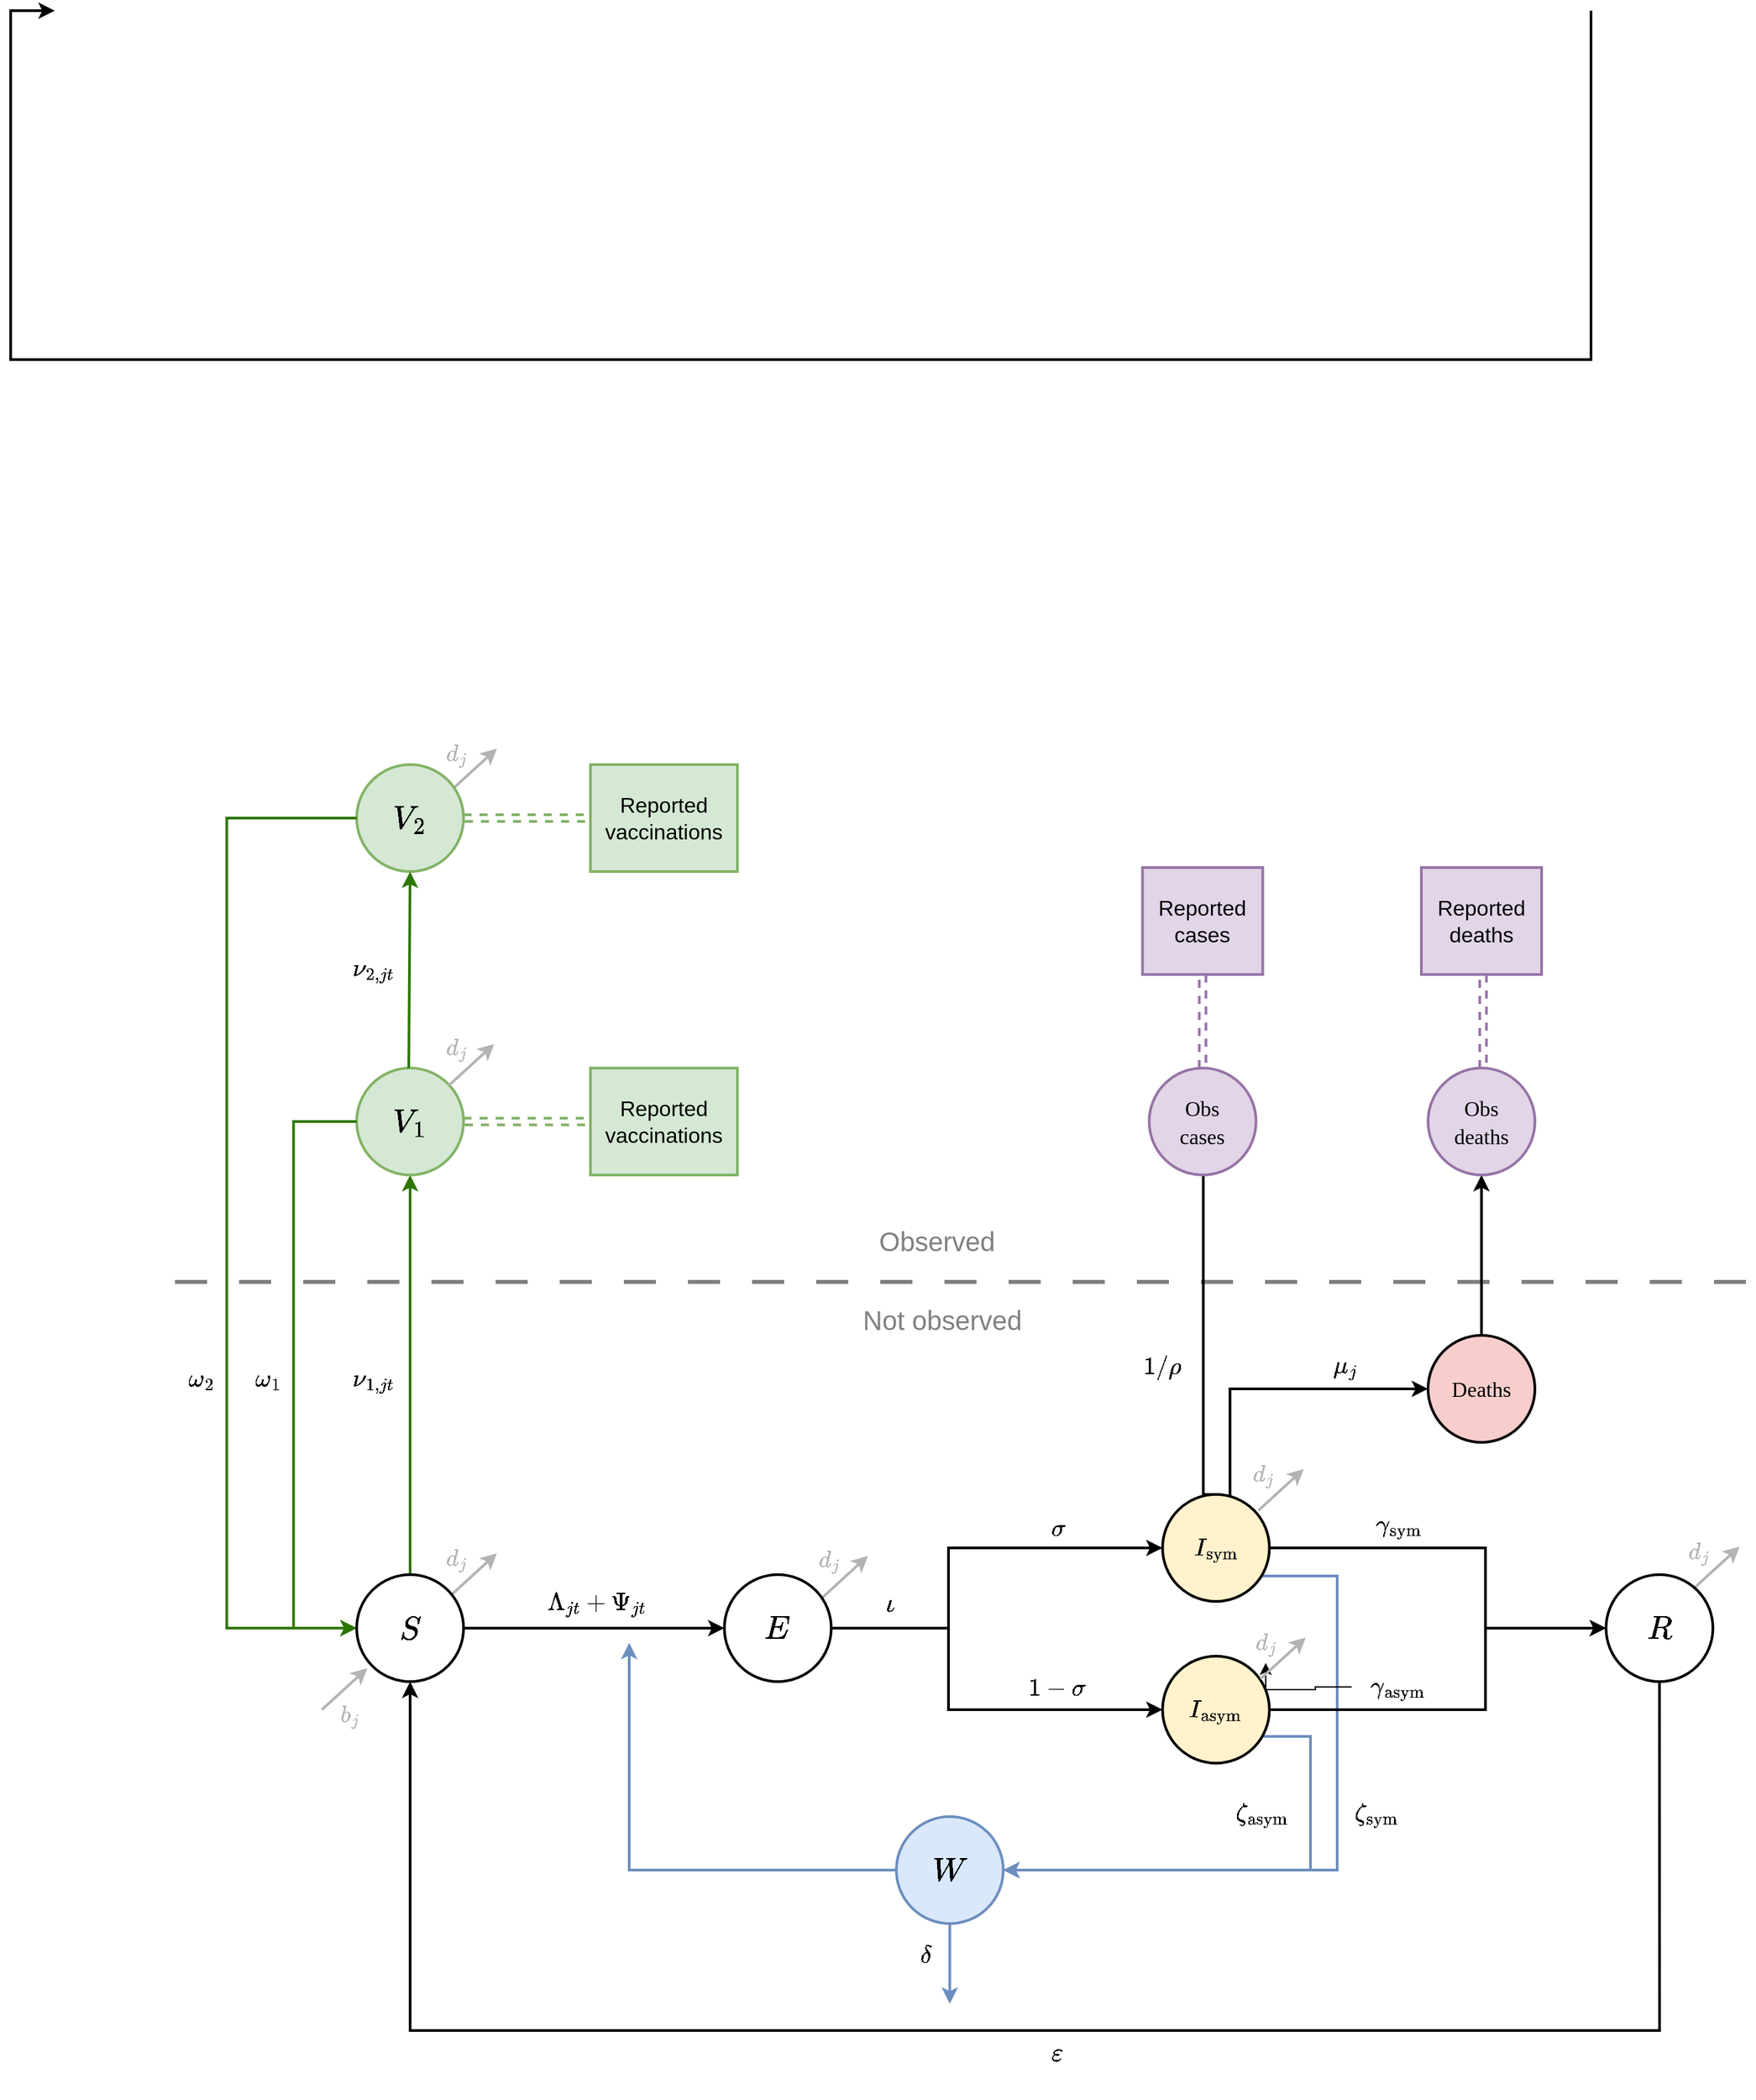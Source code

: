 <mxfile version="24.7.5">
  <diagram name="Page-1" id="SHD7UDlB_XUJz2UPsoch">
    <mxGraphModel dx="635" dy="-8729" grid="1" gridSize="10" guides="1" tooltips="1" connect="1" arrows="1" fold="1" page="1" pageScale="1" pageWidth="850" pageHeight="1100" background="#FFFFFF" math="1" shadow="0">
      <root>
        <mxCell id="0" />
        <mxCell id="1" parent="0" />
        <mxCell id="KVR7Yg019UcxZeirtHPp-11" style="edgeStyle=orthogonalEdgeStyle;rounded=0;orthogonalLoop=1;jettySize=auto;html=1;exitX=0.5;exitY=1;exitDx=0;exitDy=0;entryX=0.5;entryY=1;entryDx=0;entryDy=0;strokeColor=#000000;strokeWidth=2;" parent="1" target="KVR7Yg019UcxZeirtHPp-2" edge="1">
          <mxGeometry relative="1" as="geometry">
            <Array as="points">
              <mxPoint x="2400" y="9990" />
              <mxPoint x="1217" y="9990" />
            </Array>
            <mxPoint x="2400" y="9729" as="sourcePoint" />
            <mxPoint x="1250" y="9729" as="targetPoint" />
          </mxGeometry>
        </mxCell>
        <mxCell id="oLPMuAoCh5_cgTSaJTIH-136" value="" style="endArrow=none;dashed=1;html=1;rounded=0;strokeColor=#808080;dashPattern=8 8;fontColor=#808080;strokeWidth=3;" edge="1" parent="1">
          <mxGeometry width="50" height="50" relative="1" as="geometry">
            <mxPoint x="1340" y="10680" as="sourcePoint" />
            <mxPoint x="2520" y="10680" as="targetPoint" />
          </mxGeometry>
        </mxCell>
        <mxCell id="oLPMuAoCh5_cgTSaJTIH-137" style="edgeStyle=orthogonalEdgeStyle;rounded=0;orthogonalLoop=1;jettySize=auto;html=1;strokeColor=#000000;strokeWidth=2;entryX=0;entryY=0.5;entryDx=0;entryDy=0;exitX=1;exitY=0;exitDx=0;exitDy=0;" edge="1" parent="1" source="oLPMuAoCh5_cgTSaJTIH-207" target="oLPMuAoCh5_cgTSaJTIH-170">
          <mxGeometry relative="1" as="geometry">
            <mxPoint x="2161" y="10810" as="sourcePoint" />
            <mxPoint x="2201" y="10810" as="targetPoint" />
            <Array as="points">
              <mxPoint x="2129.75" y="10851" />
              <mxPoint x="2129.75" y="10760" />
            </Array>
          </mxGeometry>
        </mxCell>
        <mxCell id="oLPMuAoCh5_cgTSaJTIH-138" value="" style="endArrow=classic;html=1;rounded=0;fillColor=#f5f5f5;strokeColor=#B3B3B3;strokeWidth=2;" edge="1" parent="1">
          <mxGeometry width="50" height="50" relative="1" as="geometry">
            <mxPoint x="1547" y="10312" as="sourcePoint" />
            <mxPoint x="1581" y="10281" as="targetPoint" />
          </mxGeometry>
        </mxCell>
        <mxCell id="oLPMuAoCh5_cgTSaJTIH-139" style="edgeStyle=orthogonalEdgeStyle;rounded=0;orthogonalLoop=1;jettySize=auto;html=1;entryX=0.5;entryY=1;entryDx=0;entryDy=0;fillColor=#60a917;strokeColor=#2D7600;strokeWidth=2;" edge="1" parent="1" source="oLPMuAoCh5_cgTSaJTIH-202" target="oLPMuAoCh5_cgTSaJTIH-142">
          <mxGeometry relative="1" as="geometry" />
        </mxCell>
        <mxCell id="oLPMuAoCh5_cgTSaJTIH-140" style="edgeStyle=orthogonalEdgeStyle;rounded=0;orthogonalLoop=1;jettySize=auto;html=1;exitX=1;exitY=0.5;exitDx=0;exitDy=0;strokeColor=#000000;strokeWidth=2;entryX=0;entryY=0.5;entryDx=0;entryDy=0;" edge="1" parent="1" source="oLPMuAoCh5_cgTSaJTIH-202" target="oLPMuAoCh5_cgTSaJTIH-206">
          <mxGeometry relative="1" as="geometry">
            <mxPoint x="1960.75" y="10940" as="sourcePoint" />
            <mxPoint x="1728.25" y="10939" as="targetPoint" />
          </mxGeometry>
        </mxCell>
        <mxCell id="oLPMuAoCh5_cgTSaJTIH-141" style="edgeStyle=orthogonalEdgeStyle;rounded=0;orthogonalLoop=1;jettySize=auto;html=1;exitX=1;exitY=0.5;exitDx=0;exitDy=0;entryX=0;entryY=0.5;entryDx=0;entryDy=0;shape=link;fillColor=#d5e8d4;strokeColor=#82b366;dashed=1;strokeWidth=2;width=4;" edge="1" parent="1" source="oLPMuAoCh5_cgTSaJTIH-142">
          <mxGeometry relative="1" as="geometry">
            <mxPoint x="1647" y="10560" as="targetPoint" />
            <Array as="points">
              <mxPoint x="1627" y="10560" />
              <mxPoint x="1627" y="10560" />
            </Array>
          </mxGeometry>
        </mxCell>
        <mxCell id="oLPMuAoCh5_cgTSaJTIH-142" value="$$V_1$$" style="ellipse;whiteSpace=wrap;html=1;aspect=fixed;fontSize=24;fontFamily=Verdana;fillColor=#d5e8d4;strokeColor=#82b366;strokeWidth=2;fontColor=#000000;" vertex="1" parent="1">
          <mxGeometry x="1476" y="10520" width="80" height="80" as="geometry" />
        </mxCell>
        <mxCell id="oLPMuAoCh5_cgTSaJTIH-143" style="edgeStyle=orthogonalEdgeStyle;rounded=0;orthogonalLoop=1;jettySize=auto;html=1;exitX=1;exitY=1;exitDx=0;exitDy=0;entryX=1;entryY=0.5;entryDx=0;entryDy=0;fillColor=#dae8fc;strokeColor=#6c8ebf;strokeWidth=2;" edge="1" parent="1" source="oLPMuAoCh5_cgTSaJTIH-205" target="oLPMuAoCh5_cgTSaJTIH-146">
          <mxGeometry relative="1" as="geometry">
            <Array as="points">
              <mxPoint x="2148" y="11020" />
              <mxPoint x="2190" y="11020" />
              <mxPoint x="2190" y="11120" />
            </Array>
          </mxGeometry>
        </mxCell>
        <mxCell id="oLPMuAoCh5_cgTSaJTIH-144" style="edgeStyle=orthogonalEdgeStyle;rounded=0;orthogonalLoop=1;jettySize=auto;html=1;exitX=0.5;exitY=1;exitDx=0;exitDy=0;entryX=0.5;entryY=1;entryDx=0;entryDy=0;strokeColor=#000000;strokeWidth=2;" edge="1" parent="1" source="oLPMuAoCh5_cgTSaJTIH-204" target="oLPMuAoCh5_cgTSaJTIH-202">
          <mxGeometry relative="1" as="geometry">
            <Array as="points">
              <mxPoint x="2451" y="11240" />
              <mxPoint x="1516" y="11240" />
            </Array>
            <mxPoint x="2461" y="10979" as="sourcePoint" />
            <mxPoint x="1301.25" y="10979" as="targetPoint" />
          </mxGeometry>
        </mxCell>
        <mxCell id="oLPMuAoCh5_cgTSaJTIH-145" style="edgeStyle=orthogonalEdgeStyle;rounded=0;orthogonalLoop=1;jettySize=auto;html=1;fillColor=#dae8fc;strokeColor=#6c8ebf;exitX=0;exitY=0.5;exitDx=0;exitDy=0;strokeWidth=2;" edge="1" parent="1" source="oLPMuAoCh5_cgTSaJTIH-146">
          <mxGeometry relative="1" as="geometry">
            <mxPoint x="1680" y="10950" as="targetPoint" />
            <mxPoint x="1914.75" y="11039" as="sourcePoint" />
            <Array as="points">
              <mxPoint x="1680" y="11110" />
              <mxPoint x="1680" y="11000" />
            </Array>
          </mxGeometry>
        </mxCell>
        <mxCell id="oLPMuAoCh5_cgTSaJTIH-146" value="$$W$$" style="ellipse;whiteSpace=wrap;html=1;aspect=fixed;fontSize=24;fontFamily=Verdana;fillColor=#dae8fc;strokeColor=#6c8ebf;strokeWidth=2;fontColor=#000000;" vertex="1" parent="1">
          <mxGeometry x="1880" y="11080" width="80" height="80" as="geometry" />
        </mxCell>
        <mxCell id="oLPMuAoCh5_cgTSaJTIH-147" style="edgeStyle=orthogonalEdgeStyle;rounded=0;orthogonalLoop=1;jettySize=auto;html=1;exitX=0.5;exitY=0;exitDx=0;exitDy=0;entryX=0.5;entryY=1;entryDx=0;entryDy=0;shape=link;dashed=1;fillColor=#e1d5e7;strokeColor=#9673a6;strokeWidth=2;" edge="1" parent="1">
          <mxGeometry relative="1" as="geometry">
            <mxPoint x="2319.21" y="10520" as="sourcePoint" />
            <mxPoint x="2319.21" y="10450" as="targetPoint" />
          </mxGeometry>
        </mxCell>
        <mxCell id="oLPMuAoCh5_cgTSaJTIH-148" style="edgeStyle=orthogonalEdgeStyle;rounded=0;orthogonalLoop=1;jettySize=auto;html=1;strokeWidth=2;strokeColor=#000000;exitX=0.5;exitY=0;exitDx=0;exitDy=0;entryX=0.5;entryY=1;entryDx=0;entryDy=0;startArrow=none;startFill=0;endArrow=classic;endFill=1;" edge="1" parent="1" source="oLPMuAoCh5_cgTSaJTIH-170" target="oLPMuAoCh5_cgTSaJTIH-149">
          <mxGeometry relative="1" as="geometry">
            <mxPoint x="2208" y="10560" as="targetPoint" />
            <mxPoint x="2318" y="10680" as="sourcePoint" />
          </mxGeometry>
        </mxCell>
        <mxCell id="oLPMuAoCh5_cgTSaJTIH-149" value="&lt;font style=&quot;font-size: 16px;&quot;&gt;Obs&lt;/font&gt;&lt;div style=&quot;font-size: 16px;&quot;&gt;&lt;font style=&quot;font-size: 16px;&quot;&gt;deaths&lt;/font&gt;&lt;/div&gt;" style="ellipse;whiteSpace=wrap;html=1;aspect=fixed;fontSize=18;fontFamily=Verdana;fillColor=#e1d5e7;strokeColor=#9673a6;strokeWidth=2;fontColor=#000000;" vertex="1" parent="1">
          <mxGeometry x="2278" y="10520" width="80" height="80" as="geometry" />
        </mxCell>
        <mxCell id="oLPMuAoCh5_cgTSaJTIH-150" value="$$ \nu_{1,jt} $$" style="text;html=1;align=center;verticalAlign=middle;whiteSpace=wrap;rounded=0;rotation=0;fontSize=18;fontFamily=Verdana;fontColor=#000000;strokeWidth=2;" vertex="1" parent="1">
          <mxGeometry x="1469" y="10737.5" width="39" height="30" as="geometry" />
        </mxCell>
        <mxCell id="oLPMuAoCh5_cgTSaJTIH-151" value="$$\Lambda_{jt} + \Psi_{jt} $$" style="text;html=1;align=center;verticalAlign=middle;whiteSpace=wrap;rounded=0;rotation=0;fontSize=18;fontFamily=Verdana;fontColor=#000000;strokeWidth=2;" vertex="1" parent="1">
          <mxGeometry x="1609" y="10905" width="94" height="30" as="geometry" />
        </mxCell>
        <mxCell id="oLPMuAoCh5_cgTSaJTIH-152" value="$$ \gamma_{\text{sym}} $$" style="text;html=1;align=center;verticalAlign=middle;whiteSpace=wrap;rounded=0;rotation=0;fontSize=18;fontFamily=Verdana;fontColor=#000000;strokeWidth=2;" vertex="1" parent="1">
          <mxGeometry x="2220.5" y="10847" width="70" height="30" as="geometry" />
        </mxCell>
        <mxCell id="oLPMuAoCh5_cgTSaJTIH-153" value="$$ \omega_1 $$" style="text;html=1;align=center;verticalAlign=middle;whiteSpace=wrap;rounded=0;rotation=0;fontSize=18;fontFamily=Verdana;fontColor=#000000;strokeWidth=2;" vertex="1" parent="1">
          <mxGeometry x="1390" y="10737.5" width="39" height="30" as="geometry" />
        </mxCell>
        <mxCell id="oLPMuAoCh5_cgTSaJTIH-154" value="" style="endArrow=classic;html=1;rounded=0;fillColor=#f5f5f5;strokeColor=#B3B3B3;strokeWidth=2;" edge="1" parent="1">
          <mxGeometry width="50" height="50" relative="1" as="geometry">
            <mxPoint x="1547" y="10914" as="sourcePoint" />
            <mxPoint x="1581" y="10883" as="targetPoint" />
          </mxGeometry>
        </mxCell>
        <mxCell id="oLPMuAoCh5_cgTSaJTIH-155" value="$$ \varepsilon $$" style="text;html=1;align=center;verticalAlign=middle;whiteSpace=wrap;rounded=0;rotation=0;fontSize=19;fontFamily=Verdana;fontColor=#000000;strokeWidth=2;" vertex="1" parent="1">
          <mxGeometry x="1980.75" y="11242" width="39" height="30" as="geometry" />
        </mxCell>
        <mxCell id="oLPMuAoCh5_cgTSaJTIH-156" value="$$ d_j $$" style="text;html=1;align=center;verticalAlign=middle;whiteSpace=wrap;rounded=0;rotation=0;fontSize=17;fontFamily=Verdana;fillColor=none;fontColor=#B3B3B3;strokeColor=none;strokeWidth=2;" vertex="1" parent="1">
          <mxGeometry x="1541" y="10872" width="20" height="30" as="geometry" />
        </mxCell>
        <mxCell id="oLPMuAoCh5_cgTSaJTIH-157" style="edgeStyle=orthogonalEdgeStyle;rounded=0;orthogonalLoop=1;jettySize=auto;html=1;entryX=0.5;entryY=1;entryDx=0;entryDy=0;strokeColor=#000000;strokeWidth=2;exitX=0.5;exitY=0;exitDx=0;exitDy=0;" edge="1" parent="1" source="oLPMuAoCh5_cgTSaJTIH-207" target="oLPMuAoCh5_cgTSaJTIH-163">
          <mxGeometry relative="1" as="geometry">
            <mxPoint x="2081" y="10800" as="sourcePoint" />
            <Array as="points">
              <mxPoint x="2109.75" y="10839" />
              <mxPoint x="2109.75" y="10580" />
            </Array>
          </mxGeometry>
        </mxCell>
        <mxCell id="oLPMuAoCh5_cgTSaJTIH-158" value="Reported cases" style="whiteSpace=wrap;html=1;fillColor=#e1d5e7;strokeColor=#9673a6;strokeWidth=2;fontColor=#000000;fontSize=16;" vertex="1" parent="1">
          <mxGeometry x="2064.25" y="10370" width="90" height="80" as="geometry" />
        </mxCell>
        <mxCell id="oLPMuAoCh5_cgTSaJTIH-159" value="Reported deaths" style="whiteSpace=wrap;html=1;fillColor=#e1d5e7;strokeColor=#9673a6;strokeWidth=2;fontColor=#000000;fontSize=16;" vertex="1" parent="1">
          <mxGeometry x="2273" y="10370" width="90" height="80" as="geometry" />
        </mxCell>
        <mxCell id="oLPMuAoCh5_cgTSaJTIH-160" value="$$ \sigma $$" style="text;html=1;align=center;verticalAlign=middle;whiteSpace=wrap;rounded=0;rotation=0;fontSize=18;fontFamily=Verdana;fontColor=#000000;strokeWidth=2;" vertex="1" parent="1">
          <mxGeometry x="1991" y="10849" width="20" height="30" as="geometry" />
        </mxCell>
        <mxCell id="oLPMuAoCh5_cgTSaJTIH-161" value="$$ 1-\sigma $$" style="text;html=1;align=center;verticalAlign=middle;whiteSpace=wrap;rounded=0;rotation=0;fontSize=18;fontFamily=Verdana;fontColor=#000000;strokeWidth=2;" vertex="1" parent="1">
          <mxGeometry x="1981.75" y="10969" width="37" height="30" as="geometry" />
        </mxCell>
        <mxCell id="oLPMuAoCh5_cgTSaJTIH-162" style="edgeStyle=orthogonalEdgeStyle;rounded=0;orthogonalLoop=1;jettySize=auto;html=1;exitX=0.5;exitY=0;exitDx=0;exitDy=0;entryX=0.5;entryY=1;entryDx=0;entryDy=0;shape=link;dashed=1;fillColor=#e1d5e7;strokeColor=#9673a6;strokeWidth=2;" edge="1" parent="1" source="oLPMuAoCh5_cgTSaJTIH-163" target="oLPMuAoCh5_cgTSaJTIH-158">
          <mxGeometry relative="1" as="geometry" />
        </mxCell>
        <mxCell id="oLPMuAoCh5_cgTSaJTIH-163" value="&lt;font style=&quot;font-size: 16px;&quot;&gt;Obs&lt;/font&gt;&lt;div style=&quot;font-size: 16px;&quot;&gt;&lt;font style=&quot;font-size: 16px;&quot;&gt;cases&lt;/font&gt;&lt;/div&gt;" style="ellipse;whiteSpace=wrap;html=1;aspect=fixed;fontSize=18;fontFamily=Verdana;fillColor=#e1d5e7;strokeColor=#9673a6;strokeWidth=2;fontColor=#000000;" vertex="1" parent="1">
          <mxGeometry x="2069.25" y="10520" width="80" height="80" as="geometry" />
        </mxCell>
        <mxCell id="oLPMuAoCh5_cgTSaJTIH-164" value="$$ 1/\rho $$" style="text;html=1;align=center;verticalAlign=middle;whiteSpace=wrap;rounded=0;rotation=0;fontSize=18;fontFamily=Verdana;fontColor=#000000;strokeWidth=2;" vertex="1" parent="1">
          <mxGeometry x="2069.25" y="10727.5" width="20" height="30" as="geometry" />
        </mxCell>
        <UserObject label="Not observed" placeholders="1" name="Variable" id="oLPMuAoCh5_cgTSaJTIH-165">
          <mxCell style="text;html=1;strokeColor=none;fillColor=none;align=center;verticalAlign=middle;whiteSpace=wrap;overflow=hidden;fontSize=20;fontColor=#808080;strokeWidth=2;" vertex="1" parent="1">
            <mxGeometry x="1843.5" y="10688.5" width="141" height="39" as="geometry" />
          </mxCell>
        </UserObject>
        <mxCell id="oLPMuAoCh5_cgTSaJTIH-166" value="Reported vaccinations" style="whiteSpace=wrap;html=1;fillColor=#d5e8d4;strokeColor=#82b366;strokeWidth=2;fontColor=#000000;fontSize=16;" vertex="1" parent="1">
          <mxGeometry x="1651" y="10520" width="110" height="80" as="geometry" />
        </mxCell>
        <mxCell id="oLPMuAoCh5_cgTSaJTIH-167" value="$$ \zeta_{\text{sym}} $$" style="text;html=1;align=center;verticalAlign=middle;whiteSpace=wrap;rounded=0;rotation=0;fontSize=18;fontFamily=Verdana;fillColor=none;fontColor=#000000;strokeColor=none;strokeWidth=2;" vertex="1" parent="1">
          <mxGeometry x="2228.5" y="11062" width="20" height="30" as="geometry" />
        </mxCell>
        <mxCell id="oLPMuAoCh5_cgTSaJTIH-168" value="" style="endArrow=classic;html=1;rounded=0;fillColor=#f5f5f5;strokeColor=#6C8EBF;strokeWidth=2;exitX=0.5;exitY=1;exitDx=0;exitDy=0;" edge="1" parent="1" source="oLPMuAoCh5_cgTSaJTIH-146">
          <mxGeometry width="50" height="50" relative="1" as="geometry">
            <mxPoint x="1956.25" y="11159" as="sourcePoint" />
            <mxPoint x="1920" y="11220" as="targetPoint" />
          </mxGeometry>
        </mxCell>
        <mxCell id="oLPMuAoCh5_cgTSaJTIH-169" value="$$ \delta $$" style="text;html=1;align=center;verticalAlign=middle;whiteSpace=wrap;rounded=0;rotation=0;fontSize=18;fontFamily=Verdana;fontColor=#000000;strokeWidth=2;" vertex="1" parent="1">
          <mxGeometry x="1876" y="11169" width="51.5" height="30" as="geometry" />
        </mxCell>
        <mxCell id="oLPMuAoCh5_cgTSaJTIH-170" value="&lt;div style=&quot;&quot;&gt;&lt;font style=&quot;font-size: 16px;&quot;&gt;Deaths&lt;/font&gt;&lt;/div&gt;" style="ellipse;whiteSpace=wrap;html=1;aspect=fixed;fontSize=18;fontFamily=Verdana;fillColor=#f8cecc;strokeColor=#000000;strokeWidth=2;fontColor=#000000;" vertex="1" parent="1">
          <mxGeometry x="2278" y="10720" width="80" height="80" as="geometry" />
        </mxCell>
        <mxCell id="oLPMuAoCh5_cgTSaJTIH-171" value="$$b_j$$" style="text;html=1;align=center;verticalAlign=middle;whiteSpace=wrap;rounded=0;rotation=0;fontSize=17;fontFamily=Verdana;fillColor=none;fontColor=#B3B3B3;strokeColor=none;strokeWidth=2;" vertex="1" parent="1">
          <mxGeometry x="1461" y="10989" width="20" height="30" as="geometry" />
        </mxCell>
        <mxCell id="oLPMuAoCh5_cgTSaJTIH-172" value="" style="endArrow=classic;html=1;rounded=0;fillColor=#f5f5f5;strokeColor=#B3B3B3;strokeWidth=2;" edge="1" parent="1">
          <mxGeometry width="50" height="50" relative="1" as="geometry">
            <mxPoint x="1450" y="11000" as="sourcePoint" />
            <mxPoint x="1484" y="10969" as="targetPoint" />
          </mxGeometry>
        </mxCell>
        <mxCell id="oLPMuAoCh5_cgTSaJTIH-173" value="$$ d_j $$" style="text;html=1;align=center;verticalAlign=middle;whiteSpace=wrap;rounded=0;rotation=0;fontSize=17;fontFamily=Verdana;fillColor=none;fontColor=#B3B3B3;strokeColor=none;strokeWidth=2;" vertex="1" parent="1">
          <mxGeometry x="1541" y="10490" width="20" height="30" as="geometry" />
        </mxCell>
        <mxCell id="oLPMuAoCh5_cgTSaJTIH-174" value="" style="endArrow=classic;html=1;rounded=0;fillColor=#f5f5f5;strokeColor=#B3B3B3;strokeWidth=2;" edge="1" parent="1">
          <mxGeometry width="50" height="50" relative="1" as="geometry">
            <mxPoint x="1545" y="10533" as="sourcePoint" />
            <mxPoint x="1579" y="10502" as="targetPoint" />
          </mxGeometry>
        </mxCell>
        <mxCell id="oLPMuAoCh5_cgTSaJTIH-177" value="$$V_2$$" style="ellipse;whiteSpace=wrap;html=1;aspect=fixed;fontSize=24;fontFamily=Verdana;fillColor=#d5e8d4;strokeColor=#82b366;strokeWidth=2;fontColor=#000000;" vertex="1" parent="1">
          <mxGeometry x="1476" y="10293" width="80" height="80" as="geometry" />
        </mxCell>
        <mxCell id="oLPMuAoCh5_cgTSaJTIH-178" style="edgeStyle=orthogonalEdgeStyle;rounded=0;orthogonalLoop=1;jettySize=auto;html=1;fillColor=#60a917;strokeColor=#2D7600;strokeWidth=2;entryX=0.5;entryY=1;entryDx=0;entryDy=0;" edge="1" parent="1" target="oLPMuAoCh5_cgTSaJTIH-177">
          <mxGeometry relative="1" as="geometry">
            <mxPoint x="1515" y="10520" as="sourcePoint" />
            <mxPoint x="1515" y="10460" as="targetPoint" />
          </mxGeometry>
        </mxCell>
        <mxCell id="oLPMuAoCh5_cgTSaJTIH-179" style="edgeStyle=orthogonalEdgeStyle;rounded=0;orthogonalLoop=1;jettySize=auto;html=1;exitX=1;exitY=0.5;exitDx=0;exitDy=0;entryX=0;entryY=0.5;entryDx=0;entryDy=0;shape=link;fillColor=#d5e8d4;strokeColor=#82b366;dashed=1;strokeWidth=2;width=4;" edge="1" parent="1">
          <mxGeometry relative="1" as="geometry">
            <mxPoint x="1556" y="10333" as="sourcePoint" />
            <Array as="points">
              <mxPoint x="1627" y="10333" />
              <mxPoint x="1627" y="10333" />
            </Array>
            <mxPoint x="1647" y="10333" as="targetPoint" />
          </mxGeometry>
        </mxCell>
        <mxCell id="oLPMuAoCh5_cgTSaJTIH-180" value="Reported vaccinations" style="whiteSpace=wrap;html=1;fillColor=#d5e8d4;strokeColor=#82b366;strokeWidth=2;fontColor=#000000;fontSize=16;" vertex="1" parent="1">
          <mxGeometry x="1651" y="10293" width="110" height="80" as="geometry" />
        </mxCell>
        <mxCell id="oLPMuAoCh5_cgTSaJTIH-181" value="$$ d_j $$" style="text;html=1;align=center;verticalAlign=middle;whiteSpace=wrap;rounded=0;rotation=0;fontSize=17;fontFamily=Verdana;fillColor=none;fontColor=#B3B3B3;strokeColor=none;strokeWidth=2;" vertex="1" parent="1">
          <mxGeometry x="1541" y="10270" width="20" height="30" as="geometry" />
        </mxCell>
        <mxCell id="oLPMuAoCh5_cgTSaJTIH-182" value="$$ \omega_2 $$" style="text;html=1;align=center;verticalAlign=middle;whiteSpace=wrap;rounded=0;rotation=0;fontSize=18;fontFamily=Verdana;fontColor=#000000;strokeWidth=2;" vertex="1" parent="1">
          <mxGeometry x="1340" y="10747" width="39" height="11" as="geometry" />
        </mxCell>
        <mxCell id="oLPMuAoCh5_cgTSaJTIH-183" value="$$ d_j $$" style="text;html=1;align=center;verticalAlign=middle;whiteSpace=wrap;rounded=0;rotation=0;fontSize=17;fontFamily=Verdana;fillColor=none;fontColor=#B3B3B3;strokeColor=none;strokeWidth=2;" vertex="1" parent="1">
          <mxGeometry x="1819.75" y="10873" width="20" height="30" as="geometry" />
        </mxCell>
        <mxCell id="oLPMuAoCh5_cgTSaJTIH-184" value="" style="endArrow=classic;html=1;rounded=0;fillColor=#f5f5f5;strokeColor=#B3B3B3;strokeWidth=2;" edge="1" parent="1">
          <mxGeometry width="50" height="50" relative="1" as="geometry">
            <mxPoint x="1824.75" y="10916" as="sourcePoint" />
            <mxPoint x="1858.75" y="10885" as="targetPoint" />
          </mxGeometry>
        </mxCell>
        <mxCell id="oLPMuAoCh5_cgTSaJTIH-186" value="$$ \iota $$" style="text;html=1;align=center;verticalAlign=middle;whiteSpace=wrap;rounded=0;rotation=0;fontSize=19;fontFamily=Verdana;fontColor=#000000;strokeWidth=2;" vertex="1" parent="1">
          <mxGeometry x="1840" y="10906" width="70" height="30" as="geometry" />
        </mxCell>
        <mxCell id="oLPMuAoCh5_cgTSaJTIH-187" value="$$ \nu_{2,jt} $$" style="text;html=1;align=center;verticalAlign=middle;whiteSpace=wrap;rounded=0;rotation=0;fontSize=18;fontFamily=Verdana;fontColor=#000000;strokeWidth=2;" vertex="1" parent="1">
          <mxGeometry x="1469" y="10431" width="39" height="30" as="geometry" />
        </mxCell>
        <mxCell id="oLPMuAoCh5_cgTSaJTIH-188" style="edgeStyle=orthogonalEdgeStyle;rounded=0;orthogonalLoop=1;jettySize=auto;html=1;exitX=1;exitY=0.5;exitDx=0;exitDy=0;entryX=0;entryY=0.5;entryDx=0;entryDy=0;strokeWidth=2;strokeColor=#000000;" edge="1" parent="1" target="oLPMuAoCh5_cgTSaJTIH-205">
          <mxGeometry relative="1" as="geometry">
            <mxPoint x="1835.25" y="10939" as="sourcePoint" />
            <mxPoint x="2005.25" y="10873" as="targetPoint" />
            <Array as="points">
              <mxPoint x="1919" y="10939" />
              <mxPoint x="1919" y="11000" />
            </Array>
          </mxGeometry>
        </mxCell>
        <mxCell id="oLPMuAoCh5_cgTSaJTIH-189" style="edgeStyle=orthogonalEdgeStyle;rounded=0;orthogonalLoop=1;jettySize=auto;html=1;exitX=1;exitY=0.5;exitDx=0;exitDy=0;strokeWidth=2;strokeColor=#000000;entryX=0;entryY=0.5;entryDx=0;entryDy=0;" edge="1" parent="1" source="oLPMuAoCh5_cgTSaJTIH-206" target="oLPMuAoCh5_cgTSaJTIH-207">
          <mxGeometry relative="1" as="geometry">
            <mxPoint x="1835.25" y="10939" as="sourcePoint" />
            <mxPoint x="1978.25" y="10920" as="targetPoint" />
            <Array as="points">
              <mxPoint x="1919" y="10939" />
              <mxPoint x="1919" y="10879" />
            </Array>
          </mxGeometry>
        </mxCell>
        <mxCell id="oLPMuAoCh5_cgTSaJTIH-190" style="edgeStyle=orthogonalEdgeStyle;rounded=0;orthogonalLoop=1;jettySize=auto;html=1;exitX=1;exitY=1;exitDx=0;exitDy=0;entryX=1;entryY=0.5;entryDx=0;entryDy=0;fillColor=#dae8fc;strokeColor=#6c8ebf;strokeWidth=2;" edge="1" parent="1" source="oLPMuAoCh5_cgTSaJTIH-207" target="oLPMuAoCh5_cgTSaJTIH-146">
          <mxGeometry relative="1" as="geometry">
            <mxPoint x="2081.034" y="10917.284" as="sourcePoint" />
            <mxPoint x="1840.75" y="11108" as="targetPoint" />
            <Array as="points">
              <mxPoint x="2148" y="10900" />
              <mxPoint x="2210" y="10900" />
              <mxPoint x="2210" y="11120" />
            </Array>
          </mxGeometry>
        </mxCell>
        <mxCell id="oLPMuAoCh5_cgTSaJTIH-191" value="$$ \zeta_{\text{asym}} $$" style="text;html=1;align=center;verticalAlign=middle;whiteSpace=wrap;rounded=0;rotation=0;fontSize=18;fontFamily=Verdana;fillColor=none;fontColor=#000000;strokeColor=none;strokeWidth=2;" vertex="1" parent="1">
          <mxGeometry x="2144.25" y="11062" width="20" height="30" as="geometry" />
        </mxCell>
        <mxCell id="oLPMuAoCh5_cgTSaJTIH-192" style="edgeStyle=orthogonalEdgeStyle;rounded=0;orthogonalLoop=1;jettySize=auto;html=1;exitX=1;exitY=0.5;exitDx=0;exitDy=0;strokeWidth=2;strokeColor=#000000;entryX=0;entryY=0.5;entryDx=0;entryDy=0;" edge="1" parent="1" source="oLPMuAoCh5_cgTSaJTIH-207" target="oLPMuAoCh5_cgTSaJTIH-204">
          <mxGeometry relative="1" as="geometry">
            <mxPoint x="2175.75" y="10890" as="sourcePoint" />
            <mxPoint x="2381.25" y="10960" as="targetPoint" />
            <Array as="points">
              <mxPoint x="2321" y="10879" />
              <mxPoint x="2321" y="10939" />
            </Array>
          </mxGeometry>
        </mxCell>
        <mxCell id="oLPMuAoCh5_cgTSaJTIH-193" style="edgeStyle=orthogonalEdgeStyle;rounded=0;orthogonalLoop=1;jettySize=auto;html=1;exitX=1;exitY=0.5;exitDx=0;exitDy=0;strokeWidth=2;strokeColor=#000000;entryX=0;entryY=0.5;entryDx=0;entryDy=0;" edge="1" parent="1" source="oLPMuAoCh5_cgTSaJTIH-205" target="oLPMuAoCh5_cgTSaJTIH-204">
          <mxGeometry relative="1" as="geometry">
            <mxPoint x="2169.25" y="10899" as="sourcePoint" />
            <mxPoint x="2361.25" y="10900" as="targetPoint" />
            <Array as="points">
              <mxPoint x="2321" y="11000" />
              <mxPoint x="2321" y="10939" />
            </Array>
          </mxGeometry>
        </mxCell>
        <mxCell id="oLPMuAoCh5_cgTSaJTIH-194" value="$$ d_j $$" style="text;html=1;align=center;verticalAlign=middle;whiteSpace=wrap;rounded=0;rotation=0;fontSize=17;fontFamily=Verdana;fillColor=none;fontColor=#B3B3B3;strokeColor=none;strokeWidth=2;" vertex="1" parent="1">
          <mxGeometry x="2471.25" y="10867" width="20" height="30" as="geometry" />
        </mxCell>
        <mxCell id="oLPMuAoCh5_cgTSaJTIH-195" value="" style="endArrow=classic;html=1;rounded=0;fillColor=#f5f5f5;strokeColor=#B3B3B3;strokeWidth=2;" edge="1" parent="1">
          <mxGeometry width="50" height="50" relative="1" as="geometry">
            <mxPoint x="2477.25" y="10909" as="sourcePoint" />
            <mxPoint x="2511.25" y="10878" as="targetPoint" />
          </mxGeometry>
        </mxCell>
        <mxCell id="oLPMuAoCh5_cgTSaJTIH-215" value="" style="edgeStyle=orthogonalEdgeStyle;rounded=0;orthogonalLoop=1;jettySize=auto;html=1;" edge="1" parent="1" source="oLPMuAoCh5_cgTSaJTIH-196" target="oLPMuAoCh5_cgTSaJTIH-213">
          <mxGeometry relative="1" as="geometry" />
        </mxCell>
        <mxCell id="oLPMuAoCh5_cgTSaJTIH-196" value="$$ \gamma_{\text{asym}} $$" style="text;html=1;align=center;verticalAlign=middle;whiteSpace=wrap;rounded=0;rotation=0;fontSize=18;fontFamily=Verdana;fontColor=#000000;strokeWidth=2;" vertex="1" parent="1">
          <mxGeometry x="2220.75" y="10968" width="70" height="30" as="geometry" />
        </mxCell>
        <UserObject label="Observed" placeholders="1" name="Variable" id="oLPMuAoCh5_cgTSaJTIH-198">
          <mxCell style="text;html=1;strokeColor=none;fillColor=none;align=center;verticalAlign=middle;whiteSpace=wrap;overflow=hidden;fontSize=20;fontColor=#808080;strokeWidth=2;" vertex="1" parent="1">
            <mxGeometry x="1840" y="10629.5" width="141" height="39" as="geometry" />
          </mxCell>
        </UserObject>
        <mxCell id="oLPMuAoCh5_cgTSaJTIH-199" value="" style="edgeStyle=orthogonalEdgeStyle;rounded=0;orthogonalLoop=1;jettySize=auto;html=1;shape=link;dashed=1;strokeColor=none;strokeWidth=2;" edge="1" parent="1">
          <mxGeometry relative="1" as="geometry">
            <mxPoint x="2209.467" y="10760" as="targetPoint" />
            <mxPoint x="2200.75" y="10784" as="sourcePoint" />
          </mxGeometry>
        </mxCell>
        <mxCell id="oLPMuAoCh5_cgTSaJTIH-200" style="edgeStyle=orthogonalEdgeStyle;rounded=0;orthogonalLoop=1;jettySize=auto;html=1;fillColor=#60a917;strokeColor=#2D7600;strokeWidth=2;exitX=0;exitY=0.5;exitDx=0;exitDy=0;entryX=0;entryY=0.5;entryDx=0;entryDy=0;" edge="1" parent="1" source="oLPMuAoCh5_cgTSaJTIH-142" target="oLPMuAoCh5_cgTSaJTIH-202">
          <mxGeometry relative="1" as="geometry">
            <mxPoint x="1460.95" y="10562.5" as="sourcePoint" />
            <mxPoint x="1448.75" y="10960" as="targetPoint" />
            <Array as="points">
              <mxPoint x="1428.75" y="10560" />
              <mxPoint x="1428.75" y="10939" />
            </Array>
          </mxGeometry>
        </mxCell>
        <mxCell id="oLPMuAoCh5_cgTSaJTIH-201" style="edgeStyle=orthogonalEdgeStyle;rounded=0;orthogonalLoop=1;jettySize=auto;html=1;fillColor=#60a917;strokeColor=#2D7600;strokeWidth=2;exitX=0;exitY=0.5;exitDx=0;exitDy=0;" edge="1" parent="1" source="oLPMuAoCh5_cgTSaJTIH-177" target="oLPMuAoCh5_cgTSaJTIH-202">
          <mxGeometry relative="1" as="geometry">
            <mxPoint x="1452.6" y="10554" as="sourcePoint" />
            <mxPoint x="1448.75" y="10934" as="targetPoint" />
            <Array as="points">
              <mxPoint x="1378.75" y="10333" />
              <mxPoint x="1378.75" y="10939" />
            </Array>
          </mxGeometry>
        </mxCell>
        <mxCell id="oLPMuAoCh5_cgTSaJTIH-202" value="$$S$$" style="ellipse;whiteSpace=wrap;html=1;aspect=fixed;fontSize=24;fontFamily=Verdana;fillColor=#FFFFFF;strokeColor=#000000;fontColor=#000000;strokeWidth=2;" vertex="1" parent="1">
          <mxGeometry x="1476" y="10899" width="80" height="80" as="geometry" />
        </mxCell>
        <mxCell id="oLPMuAoCh5_cgTSaJTIH-204" value="$$R$$" style="ellipse;whiteSpace=wrap;html=1;aspect=fixed;fontSize=24;fontFamily=Verdana;fillColor=#FFFFFF;strokeColor=#000000;fontColor=#000000;strokeWidth=2;" vertex="1" parent="1">
          <mxGeometry x="2411.25" y="10899" width="80" height="80" as="geometry" />
        </mxCell>
        <mxCell id="oLPMuAoCh5_cgTSaJTIH-205" value="&lt;div style=&quot;font-size: 18px;&quot;&gt;$$I_{\text{asym}}$$&lt;/div&gt;" style="ellipse;whiteSpace=wrap;html=1;aspect=fixed;fontSize=18;fontFamily=Verdana;fillColor=#fff2cc;strokeColor=#000000;strokeWidth=2;fontColor=#000000;" vertex="1" parent="1">
          <mxGeometry x="2079.25" y="10960" width="80" height="80" as="geometry" />
        </mxCell>
        <mxCell id="oLPMuAoCh5_cgTSaJTIH-206" value="$$E$$" style="ellipse;whiteSpace=wrap;html=1;aspect=fixed;fontSize=24;fontFamily=Verdana;fillColor=#FFFFFF;strokeColor=#000000;fontColor=#000000;strokeWidth=2;" vertex="1" parent="1">
          <mxGeometry x="1751.25" y="10899" width="80" height="80" as="geometry" />
        </mxCell>
        <mxCell id="oLPMuAoCh5_cgTSaJTIH-207" value="&lt;div style=&quot;font-size: 18px;&quot;&gt;$$I_{\text{sym}}$$&lt;/div&gt;" style="ellipse;whiteSpace=wrap;html=1;aspect=fixed;fontSize=18;fontFamily=Verdana;fillColor=#fff2cc;strokeColor=#000000;strokeWidth=2;fontColor=#000000;" vertex="1" parent="1">
          <mxGeometry x="2079.25" y="10839" width="80" height="80" as="geometry" />
        </mxCell>
        <mxCell id="oLPMuAoCh5_cgTSaJTIH-208" value="$$ \mu_j $$" style="text;html=1;align=center;verticalAlign=middle;whiteSpace=wrap;rounded=0;rotation=0;fontSize=18;fontFamily=Verdana;fontColor=#000000;strokeWidth=2;" vertex="1" parent="1">
          <mxGeometry x="2205.5" y="10727.5" width="20" height="30" as="geometry" />
        </mxCell>
        <mxCell id="oLPMuAoCh5_cgTSaJTIH-209" value="$$ d_j $$" style="text;html=1;align=center;verticalAlign=middle;whiteSpace=wrap;rounded=0;rotation=0;fontSize=17;fontFamily=Verdana;fillColor=none;fontColor=#B3B3B3;strokeColor=none;strokeWidth=2;fontStyle=1" vertex="1" parent="1">
          <mxGeometry x="2145" y="10809" width="20" height="30" as="geometry" />
        </mxCell>
        <mxCell id="oLPMuAoCh5_cgTSaJTIH-210" value="" style="endArrow=classic;html=1;rounded=0;fillColor=#f5f5f5;strokeColor=#B3B3B3;strokeWidth=2;fontStyle=1" edge="1" parent="1">
          <mxGeometry width="50" height="50" relative="1" as="geometry">
            <mxPoint x="2151" y="10851" as="sourcePoint" />
            <mxPoint x="2185" y="10820" as="targetPoint" />
          </mxGeometry>
        </mxCell>
        <mxCell id="oLPMuAoCh5_cgTSaJTIH-213" value="$$ d_j $$" style="text;html=1;align=center;verticalAlign=middle;whiteSpace=wrap;rounded=0;rotation=0;fontSize=17;fontFamily=Verdana;fillColor=none;fontColor=#B3B3B3;strokeColor=none;strokeWidth=2;fontStyle=1" vertex="1" parent="1">
          <mxGeometry x="2146.5" y="10935" width="20" height="30" as="geometry" />
        </mxCell>
        <mxCell id="oLPMuAoCh5_cgTSaJTIH-214" value="" style="endArrow=classic;html=1;rounded=0;fillColor=#f5f5f5;strokeColor=#B3B3B3;strokeWidth=2;fontStyle=1" edge="1" parent="1">
          <mxGeometry width="50" height="50" relative="1" as="geometry">
            <mxPoint x="2152.5" y="10977" as="sourcePoint" />
            <mxPoint x="2186.5" y="10946" as="targetPoint" />
          </mxGeometry>
        </mxCell>
      </root>
    </mxGraphModel>
  </diagram>
</mxfile>
